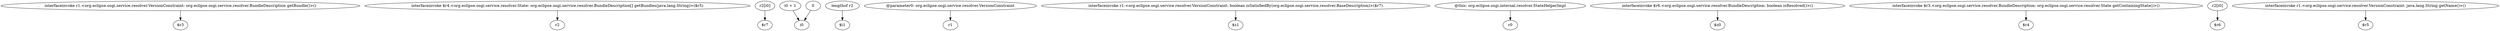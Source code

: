 digraph g {
0[label="interfaceinvoke r1.<org.eclipse.osgi.service.resolver.VersionConstraint: org.eclipse.osgi.service.resolver.BundleDescription getBundle()>()"]
1[label="$r3"]
0->1[label=""]
2[label="interfaceinvoke $r4.<org.eclipse.osgi.service.resolver.State: org.eclipse.osgi.service.resolver.BundleDescription[] getBundles(java.lang.String)>($r5)"]
3[label="r2"]
2->3[label=""]
4[label="r2[i0]"]
5[label="$r7"]
4->5[label=""]
6[label="i0 + 1"]
7[label="i0"]
6->7[label=""]
8[label="lengthof r2"]
9[label="$i1"]
8->9[label=""]
10[label="@parameter0: org.eclipse.osgi.service.resolver.VersionConstraint"]
11[label="r1"]
10->11[label=""]
12[label="interfaceinvoke r1.<org.eclipse.osgi.service.resolver.VersionConstraint: boolean isSatisfiedBy(org.eclipse.osgi.service.resolver.BaseDescription)>($r7)"]
13[label="$z1"]
12->13[label=""]
14[label="@this: org.eclipse.osgi.internal.resolver.StateHelperImpl"]
15[label="r0"]
14->15[label=""]
16[label="interfaceinvoke $r6.<org.eclipse.osgi.service.resolver.BundleDescription: boolean isResolved()>()"]
17[label="$z0"]
16->17[label=""]
18[label="interfaceinvoke $r3.<org.eclipse.osgi.service.resolver.BundleDescription: org.eclipse.osgi.service.resolver.State getContainingState()>()"]
19[label="$r4"]
18->19[label=""]
20[label="0"]
20->7[label=""]
21[label="r2[i0]"]
22[label="$r6"]
21->22[label=""]
23[label="interfaceinvoke r1.<org.eclipse.osgi.service.resolver.VersionConstraint: java.lang.String getName()>()"]
24[label="$r5"]
23->24[label=""]
}